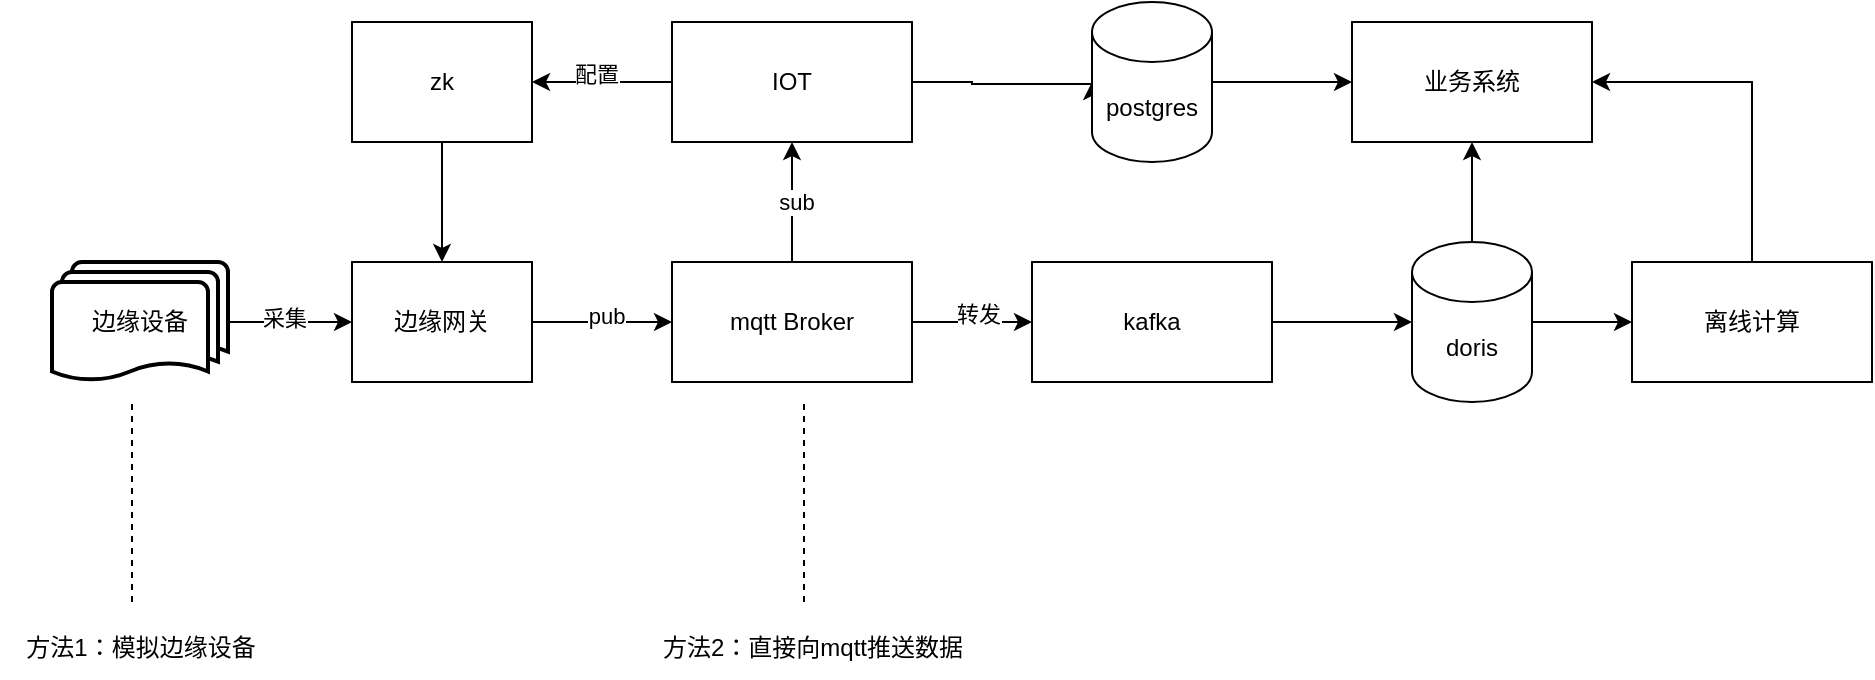 <mxfile version="27.0.6">
  <diagram name="第 1 页" id="wVJq5flQwe7w93qmlnUj">
    <mxGraphModel dx="1281" dy="624" grid="1" gridSize="10" guides="1" tooltips="1" connect="1" arrows="1" fold="1" page="1" pageScale="1" pageWidth="827" pageHeight="1169" math="0" shadow="0">
      <root>
        <mxCell id="0" />
        <mxCell id="1" parent="0" />
        <mxCell id="KXQBGTfyrhTatCau48XY-12" style="edgeStyle=orthogonalEdgeStyle;rounded=0;orthogonalLoop=1;jettySize=auto;html=1;exitX=1;exitY=0.5;exitDx=0;exitDy=0;exitPerimeter=0;entryX=0;entryY=0.5;entryDx=0;entryDy=0;" edge="1" parent="1" source="KXQBGTfyrhTatCau48XY-8" target="KXQBGTfyrhTatCau48XY-9">
          <mxGeometry relative="1" as="geometry" />
        </mxCell>
        <mxCell id="KXQBGTfyrhTatCau48XY-15" value="采集" style="edgeLabel;html=1;align=center;verticalAlign=middle;resizable=0;points=[];" vertex="1" connectable="0" parent="KXQBGTfyrhTatCau48XY-12">
          <mxGeometry x="-0.103" y="2" relative="1" as="geometry">
            <mxPoint as="offset" />
          </mxGeometry>
        </mxCell>
        <mxCell id="KXQBGTfyrhTatCau48XY-8" value="边缘设备" style="strokeWidth=2;html=1;shape=mxgraph.flowchart.multi-document;whiteSpace=wrap;" vertex="1" parent="1">
          <mxGeometry x="70" y="220" width="88" height="60" as="geometry" />
        </mxCell>
        <mxCell id="KXQBGTfyrhTatCau48XY-13" style="edgeStyle=orthogonalEdgeStyle;rounded=0;orthogonalLoop=1;jettySize=auto;html=1;exitX=1;exitY=0.5;exitDx=0;exitDy=0;entryX=0;entryY=0.5;entryDx=0;entryDy=0;" edge="1" parent="1" source="KXQBGTfyrhTatCau48XY-9" target="KXQBGTfyrhTatCau48XY-10">
          <mxGeometry relative="1" as="geometry" />
        </mxCell>
        <mxCell id="KXQBGTfyrhTatCau48XY-16" value="pub" style="edgeLabel;html=1;align=center;verticalAlign=middle;resizable=0;points=[];" vertex="1" connectable="0" parent="KXQBGTfyrhTatCau48XY-13">
          <mxGeometry x="0.051" y="3" relative="1" as="geometry">
            <mxPoint as="offset" />
          </mxGeometry>
        </mxCell>
        <mxCell id="KXQBGTfyrhTatCau48XY-9" value="边缘网关" style="rounded=0;whiteSpace=wrap;html=1;" vertex="1" parent="1">
          <mxGeometry x="220" y="220" width="90" height="60" as="geometry" />
        </mxCell>
        <mxCell id="KXQBGTfyrhTatCau48XY-14" style="edgeStyle=orthogonalEdgeStyle;rounded=0;orthogonalLoop=1;jettySize=auto;html=1;exitX=0.5;exitY=0;exitDx=0;exitDy=0;entryX=0.5;entryY=1;entryDx=0;entryDy=0;" edge="1" parent="1" source="KXQBGTfyrhTatCau48XY-10" target="KXQBGTfyrhTatCau48XY-11">
          <mxGeometry relative="1" as="geometry" />
        </mxCell>
        <mxCell id="KXQBGTfyrhTatCau48XY-17" value="sub" style="edgeLabel;html=1;align=center;verticalAlign=middle;resizable=0;points=[];" vertex="1" connectable="0" parent="KXQBGTfyrhTatCau48XY-14">
          <mxGeometry y="-2" relative="1" as="geometry">
            <mxPoint as="offset" />
          </mxGeometry>
        </mxCell>
        <mxCell id="KXQBGTfyrhTatCau48XY-21" style="edgeStyle=orthogonalEdgeStyle;rounded=0;orthogonalLoop=1;jettySize=auto;html=1;exitX=1;exitY=0.5;exitDx=0;exitDy=0;entryX=0;entryY=0.5;entryDx=0;entryDy=0;" edge="1" parent="1" source="KXQBGTfyrhTatCau48XY-10" target="KXQBGTfyrhTatCau48XY-18">
          <mxGeometry relative="1" as="geometry" />
        </mxCell>
        <mxCell id="KXQBGTfyrhTatCau48XY-41" value="转发" style="edgeLabel;html=1;align=center;verticalAlign=middle;resizable=0;points=[];" vertex="1" connectable="0" parent="KXQBGTfyrhTatCau48XY-21">
          <mxGeometry x="0.093" y="4" relative="1" as="geometry">
            <mxPoint as="offset" />
          </mxGeometry>
        </mxCell>
        <mxCell id="KXQBGTfyrhTatCau48XY-10" value="mqtt Broker" style="rounded=0;whiteSpace=wrap;html=1;" vertex="1" parent="1">
          <mxGeometry x="380" y="220" width="120" height="60" as="geometry" />
        </mxCell>
        <mxCell id="KXQBGTfyrhTatCau48XY-33" style="edgeStyle=orthogonalEdgeStyle;rounded=0;orthogonalLoop=1;jettySize=auto;html=1;exitX=1;exitY=0.5;exitDx=0;exitDy=0;entryX=0;entryY=0.5;entryDx=0;entryDy=0;entryPerimeter=0;" edge="1" parent="1" source="KXQBGTfyrhTatCau48XY-11" target="KXQBGTfyrhTatCau48XY-49">
          <mxGeometry relative="1" as="geometry">
            <mxPoint x="560" y="130" as="targetPoint" />
            <Array as="points">
              <mxPoint x="530" y="130" />
              <mxPoint x="530" y="131" />
            </Array>
          </mxGeometry>
        </mxCell>
        <mxCell id="KXQBGTfyrhTatCau48XY-36" style="edgeStyle=orthogonalEdgeStyle;rounded=0;orthogonalLoop=1;jettySize=auto;html=1;exitX=0;exitY=0.5;exitDx=0;exitDy=0;entryX=1;entryY=0.5;entryDx=0;entryDy=0;" edge="1" parent="1" source="KXQBGTfyrhTatCau48XY-11" target="KXQBGTfyrhTatCau48XY-35">
          <mxGeometry relative="1" as="geometry" />
        </mxCell>
        <mxCell id="KXQBGTfyrhTatCau48XY-38" value="配置" style="edgeLabel;html=1;align=center;verticalAlign=middle;resizable=0;points=[];" vertex="1" connectable="0" parent="KXQBGTfyrhTatCau48XY-36">
          <mxGeometry x="0.091" y="-4" relative="1" as="geometry">
            <mxPoint as="offset" />
          </mxGeometry>
        </mxCell>
        <mxCell id="KXQBGTfyrhTatCau48XY-11" value="IOT" style="rounded=0;whiteSpace=wrap;html=1;" vertex="1" parent="1">
          <mxGeometry x="380" y="100" width="120" height="60" as="geometry" />
        </mxCell>
        <mxCell id="KXQBGTfyrhTatCau48XY-18" value="kafka" style="rounded=0;whiteSpace=wrap;html=1;" vertex="1" parent="1">
          <mxGeometry x="560" y="220" width="120" height="60" as="geometry" />
        </mxCell>
        <mxCell id="KXQBGTfyrhTatCau48XY-28" style="edgeStyle=orthogonalEdgeStyle;rounded=0;orthogonalLoop=1;jettySize=auto;html=1;exitX=0.5;exitY=0;exitDx=0;exitDy=0;exitPerimeter=0;entryX=0.5;entryY=1;entryDx=0;entryDy=0;" edge="1" parent="1" source="KXQBGTfyrhTatCau48XY-19" target="KXQBGTfyrhTatCau48XY-25">
          <mxGeometry relative="1" as="geometry" />
        </mxCell>
        <mxCell id="KXQBGTfyrhTatCau48XY-30" style="edgeStyle=orthogonalEdgeStyle;rounded=0;orthogonalLoop=1;jettySize=auto;html=1;exitX=1;exitY=0.5;exitDx=0;exitDy=0;exitPerimeter=0;entryX=0;entryY=0.5;entryDx=0;entryDy=0;" edge="1" parent="1" source="KXQBGTfyrhTatCau48XY-19" target="KXQBGTfyrhTatCau48XY-20">
          <mxGeometry relative="1" as="geometry" />
        </mxCell>
        <mxCell id="KXQBGTfyrhTatCau48XY-19" value="doris" style="shape=cylinder3;whiteSpace=wrap;html=1;boundedLbl=1;backgroundOutline=1;size=15;" vertex="1" parent="1">
          <mxGeometry x="750" y="210" width="60" height="80" as="geometry" />
        </mxCell>
        <mxCell id="KXQBGTfyrhTatCau48XY-31" style="edgeStyle=orthogonalEdgeStyle;rounded=0;orthogonalLoop=1;jettySize=auto;html=1;exitX=0.5;exitY=0;exitDx=0;exitDy=0;entryX=1;entryY=0.5;entryDx=0;entryDy=0;" edge="1" parent="1" source="KXQBGTfyrhTatCau48XY-20" target="KXQBGTfyrhTatCau48XY-25">
          <mxGeometry relative="1" as="geometry" />
        </mxCell>
        <mxCell id="KXQBGTfyrhTatCau48XY-20" value="离线计算" style="rounded=0;whiteSpace=wrap;html=1;" vertex="1" parent="1">
          <mxGeometry x="860" y="220" width="120" height="60" as="geometry" />
        </mxCell>
        <mxCell id="KXQBGTfyrhTatCau48XY-22" style="edgeStyle=orthogonalEdgeStyle;rounded=0;orthogonalLoop=1;jettySize=auto;html=1;exitX=1;exitY=0.5;exitDx=0;exitDy=0;entryX=0;entryY=0.5;entryDx=0;entryDy=0;entryPerimeter=0;" edge="1" parent="1" source="KXQBGTfyrhTatCau48XY-18" target="KXQBGTfyrhTatCau48XY-19">
          <mxGeometry relative="1" as="geometry" />
        </mxCell>
        <mxCell id="KXQBGTfyrhTatCau48XY-32" style="edgeStyle=orthogonalEdgeStyle;rounded=0;orthogonalLoop=1;jettySize=auto;html=1;exitX=1;exitY=0.5;exitDx=0;exitDy=0;entryX=0;entryY=0.5;entryDx=0;entryDy=0;exitPerimeter=0;" edge="1" parent="1" source="KXQBGTfyrhTatCau48XY-49" target="KXQBGTfyrhTatCau48XY-25">
          <mxGeometry relative="1" as="geometry">
            <mxPoint x="680" y="130" as="sourcePoint" />
          </mxGeometry>
        </mxCell>
        <mxCell id="KXQBGTfyrhTatCau48XY-25" value="业务系统" style="rounded=0;whiteSpace=wrap;html=1;" vertex="1" parent="1">
          <mxGeometry x="720" y="100" width="120" height="60" as="geometry" />
        </mxCell>
        <mxCell id="KXQBGTfyrhTatCau48XY-37" style="edgeStyle=orthogonalEdgeStyle;rounded=0;orthogonalLoop=1;jettySize=auto;html=1;exitX=0.5;exitY=1;exitDx=0;exitDy=0;entryX=0.5;entryY=0;entryDx=0;entryDy=0;" edge="1" parent="1" source="KXQBGTfyrhTatCau48XY-35" target="KXQBGTfyrhTatCau48XY-9">
          <mxGeometry relative="1" as="geometry" />
        </mxCell>
        <mxCell id="KXQBGTfyrhTatCau48XY-35" value="zk" style="rounded=0;whiteSpace=wrap;html=1;" vertex="1" parent="1">
          <mxGeometry x="220" y="100" width="90" height="60" as="geometry" />
        </mxCell>
        <mxCell id="KXQBGTfyrhTatCau48XY-45" value="" style="endArrow=none;dashed=1;html=1;rounded=0;" edge="1" parent="1">
          <mxGeometry width="50" height="50" relative="1" as="geometry">
            <mxPoint x="110" y="390" as="sourcePoint" />
            <mxPoint x="110" y="290" as="targetPoint" />
          </mxGeometry>
        </mxCell>
        <mxCell id="KXQBGTfyrhTatCau48XY-46" value="方法1：模拟边缘设备" style="text;html=1;align=center;verticalAlign=middle;resizable=0;points=[];autosize=1;strokeColor=none;fillColor=none;" vertex="1" parent="1">
          <mxGeometry x="44" y="398" width="140" height="30" as="geometry" />
        </mxCell>
        <mxCell id="KXQBGTfyrhTatCau48XY-47" value="" style="endArrow=none;dashed=1;html=1;rounded=0;" edge="1" parent="1">
          <mxGeometry width="50" height="50" relative="1" as="geometry">
            <mxPoint x="446" y="390" as="sourcePoint" />
            <mxPoint x="446" y="290" as="targetPoint" />
          </mxGeometry>
        </mxCell>
        <mxCell id="KXQBGTfyrhTatCau48XY-48" value="方法2：直接向mqtt推送数据" style="text;html=1;align=center;verticalAlign=middle;resizable=0;points=[];autosize=1;strokeColor=none;fillColor=none;" vertex="1" parent="1">
          <mxGeometry x="365" y="398" width="170" height="30" as="geometry" />
        </mxCell>
        <mxCell id="KXQBGTfyrhTatCau48XY-49" value="postgres" style="shape=cylinder3;whiteSpace=wrap;html=1;boundedLbl=1;backgroundOutline=1;size=15;" vertex="1" parent="1">
          <mxGeometry x="590" y="90" width="60" height="80" as="geometry" />
        </mxCell>
      </root>
    </mxGraphModel>
  </diagram>
</mxfile>
